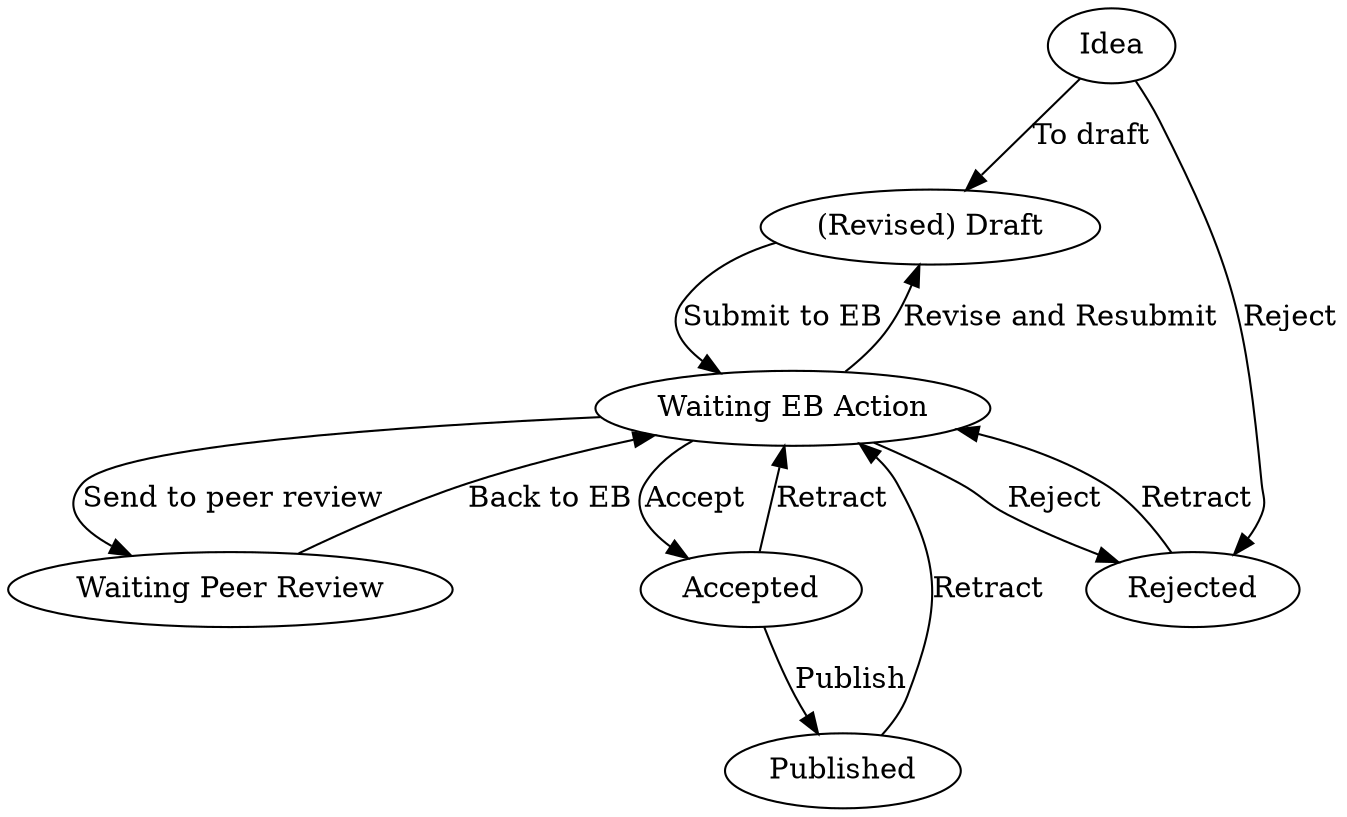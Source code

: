 /*
graphviz

The command line is

  dot -Tps -Grankdir=LR states.dot > states.ps

and the file is:
*/
digraph states {
//    size="3,2";
    rankdir=TB;
    node [shape=ellipse];
  
    // States
    idea [label = "Idea"];
    draft [label = "(Revised) Draft"];
    eb_draft [label = "Waiting EB Action"];
    referee_draft [label = "Waiting Peer Review"];
    accepted [label = "Accepted"];
    rejected [label = "Rejected"];	// R.I.P.
    published [label = "Published"];
    
   
    // Transitions
    idea -> draft [label = "To draft"];				// 	User action
    idea -> rejected [label = "Reject" ];			// 	EB action
								// trigger: email to author
    draft -> eb_draft [label = "Submit to EB"];                 // 	User action   [ if r&r, require a new draft ]
								// trigger: if r&r, email to EB responsible (if it has a responsible assigned)
    eb_draft -> rejected [label = "Reject"];			// 	EB action
								// trigger: email to author
    eb_draft -> referee_draft [label = "Send to peer review"];		// 	EB action	[ if submitted comments ]
								// trigger: email to author
    eb_draft -> draft [label = "Revise and Resubmit"];		// 	EB action	[ if submitted comments ]
								// trigger: email to author
    eb_draft -> accepted [label = "Accept"];			// 	EB action	[ONLY if has peer_reviews ]
								// trigger: email to EB responsible
    referee_draft -> eb_draft [label = "Back to EB"];		// 	Referee action	[ if submitted comments ]
								// trigger: email to EB responsible
    rejected -> eb_draft [label = "Retract" ];			//	Manager
    accepted -> published [label = "Publish" ];			//	Publication manager
								// trigger: email to author
    accepted -> eb_draft [label = "Retract"];			// 	Manager
    published -> eb_draft [label = "Retract" ];			//	Manager
    
}
